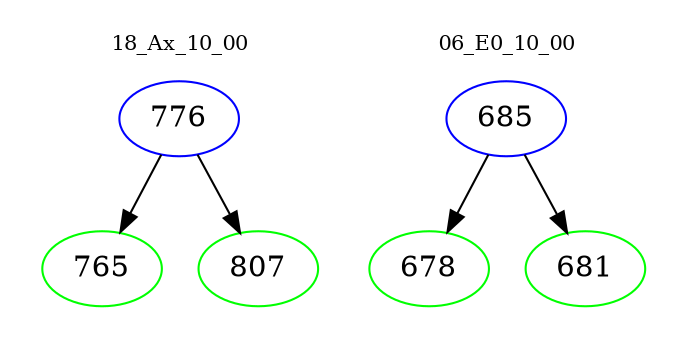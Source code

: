 digraph{
subgraph cluster_0 {
color = white
label = "18_Ax_10_00";
fontsize=10;
T0_776 [label="776", color="blue"]
T0_776 -> T0_765 [color="black"]
T0_765 [label="765", color="green"]
T0_776 -> T0_807 [color="black"]
T0_807 [label="807", color="green"]
}
subgraph cluster_1 {
color = white
label = "06_E0_10_00";
fontsize=10;
T1_685 [label="685", color="blue"]
T1_685 -> T1_678 [color="black"]
T1_678 [label="678", color="green"]
T1_685 -> T1_681 [color="black"]
T1_681 [label="681", color="green"]
}
}
